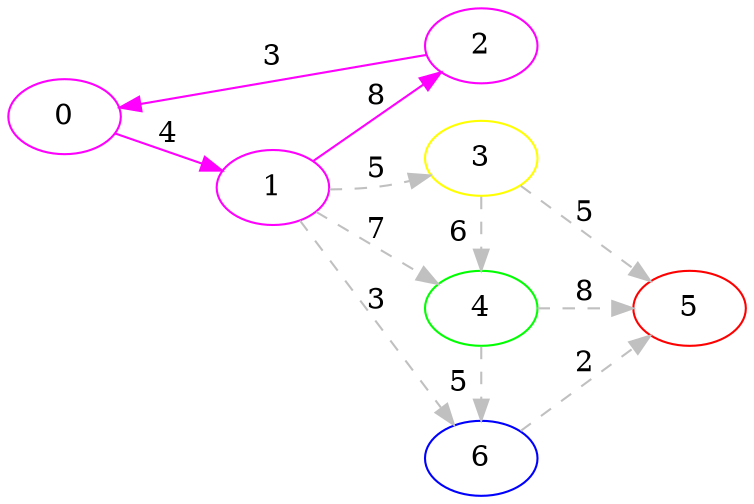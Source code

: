 digraph G {
ranksep = "equally";
rankdir = LR;
{rank = same; 0; };
{rank = same; 1; };
{rank = same; 2; 3; 4; 6; };
{rank = same; 5; };
5 [color = "red"];
6 [color = "blue"];
4 [color = "green"];
3 [color = "yellow"];
2 [color = "magenta"];
1 [color = "magenta"];
0 [color = "magenta"];
0->1[label="4" color = "magenta"];
1->2[label="8" color = "magenta"];
1->3[label="5" color = "grey" style = "dashed"];
1->4[label="7" color = "grey" style = "dashed"];
1->6[label="3" color = "grey" style = "dashed"];
2->0[label="3" color = "magenta"];
3->5[label="5" color = "grey" style = "dashed"];
3->4[label="6" color = "grey" style = "dashed"];
4->5[label="8" color = "grey" style = "dashed"];
4->6[label="5" color = "grey" style = "dashed"];
6->5[label="2" color = "grey" style = "dashed"];
5
}
